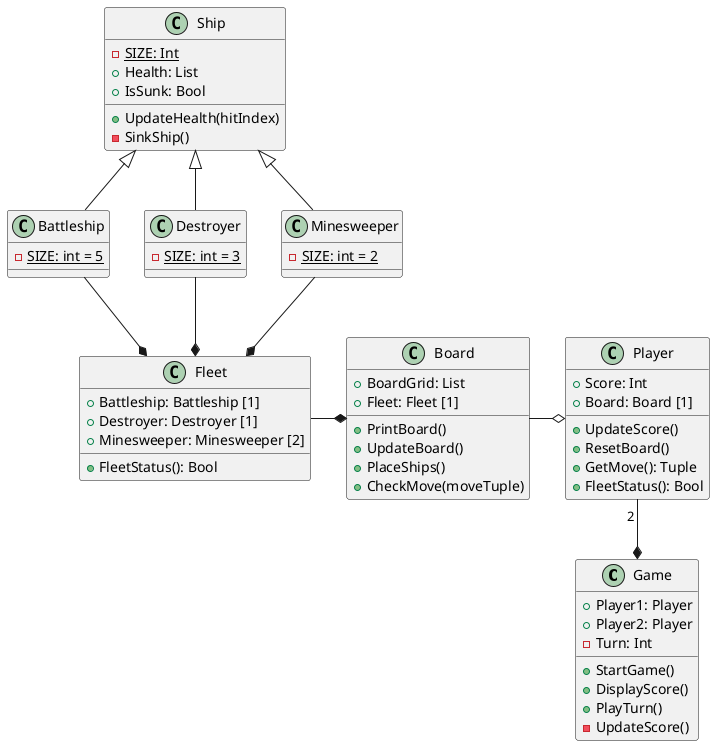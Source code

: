 @startuml

class Game {
    +Player1: Player 
    +Player2: Player 
    -Turn: Int
    +StartGame()
    +DisplayScore()
    +PlayTurn()
    -UpdateScore()
}

class Board {
    +BoardGrid: List
    +Fleet: Fleet [1]
    +PrintBoard()
    +UpdateBoard()
    +PlaceShips()
    +CheckMove(moveTuple)
}

class Player {
    +Score: Int
    +Board: Board [1]
    +UpdateScore()
    +ResetBoard()
    +GetMove(): Tuple
    +FleetStatus(): Bool
}

class Ship {
    -{static}SIZE: Int
    +Health: List
    +IsSunk: Bool
    +UpdateHealth(hitIndex)
    -SinkShip()
}

class Battleship {
    -{static}SIZE: int = 5 
}

class Destroyer {
    -{static}SIZE: int = 3 
}

class Minesweeper {
    -{static}SIZE: int = 2 
}

class Fleet {
    +Battleship: Battleship [1]
    +Destroyer: Destroyer [1]
    +Minesweeper: Minesweeper [2]
    +FleetStatus(): Bool
}

Player "2 "-down-* Game
Board -right-o Player
Fleet -right-* Board

Battleship --* Fleet
Destroyer --* Fleet
Minesweeper --* Fleet

Battleship -up-|> Ship
Destroyer -up-|> Ship
Minesweeper -up-|> Ship

@enduml